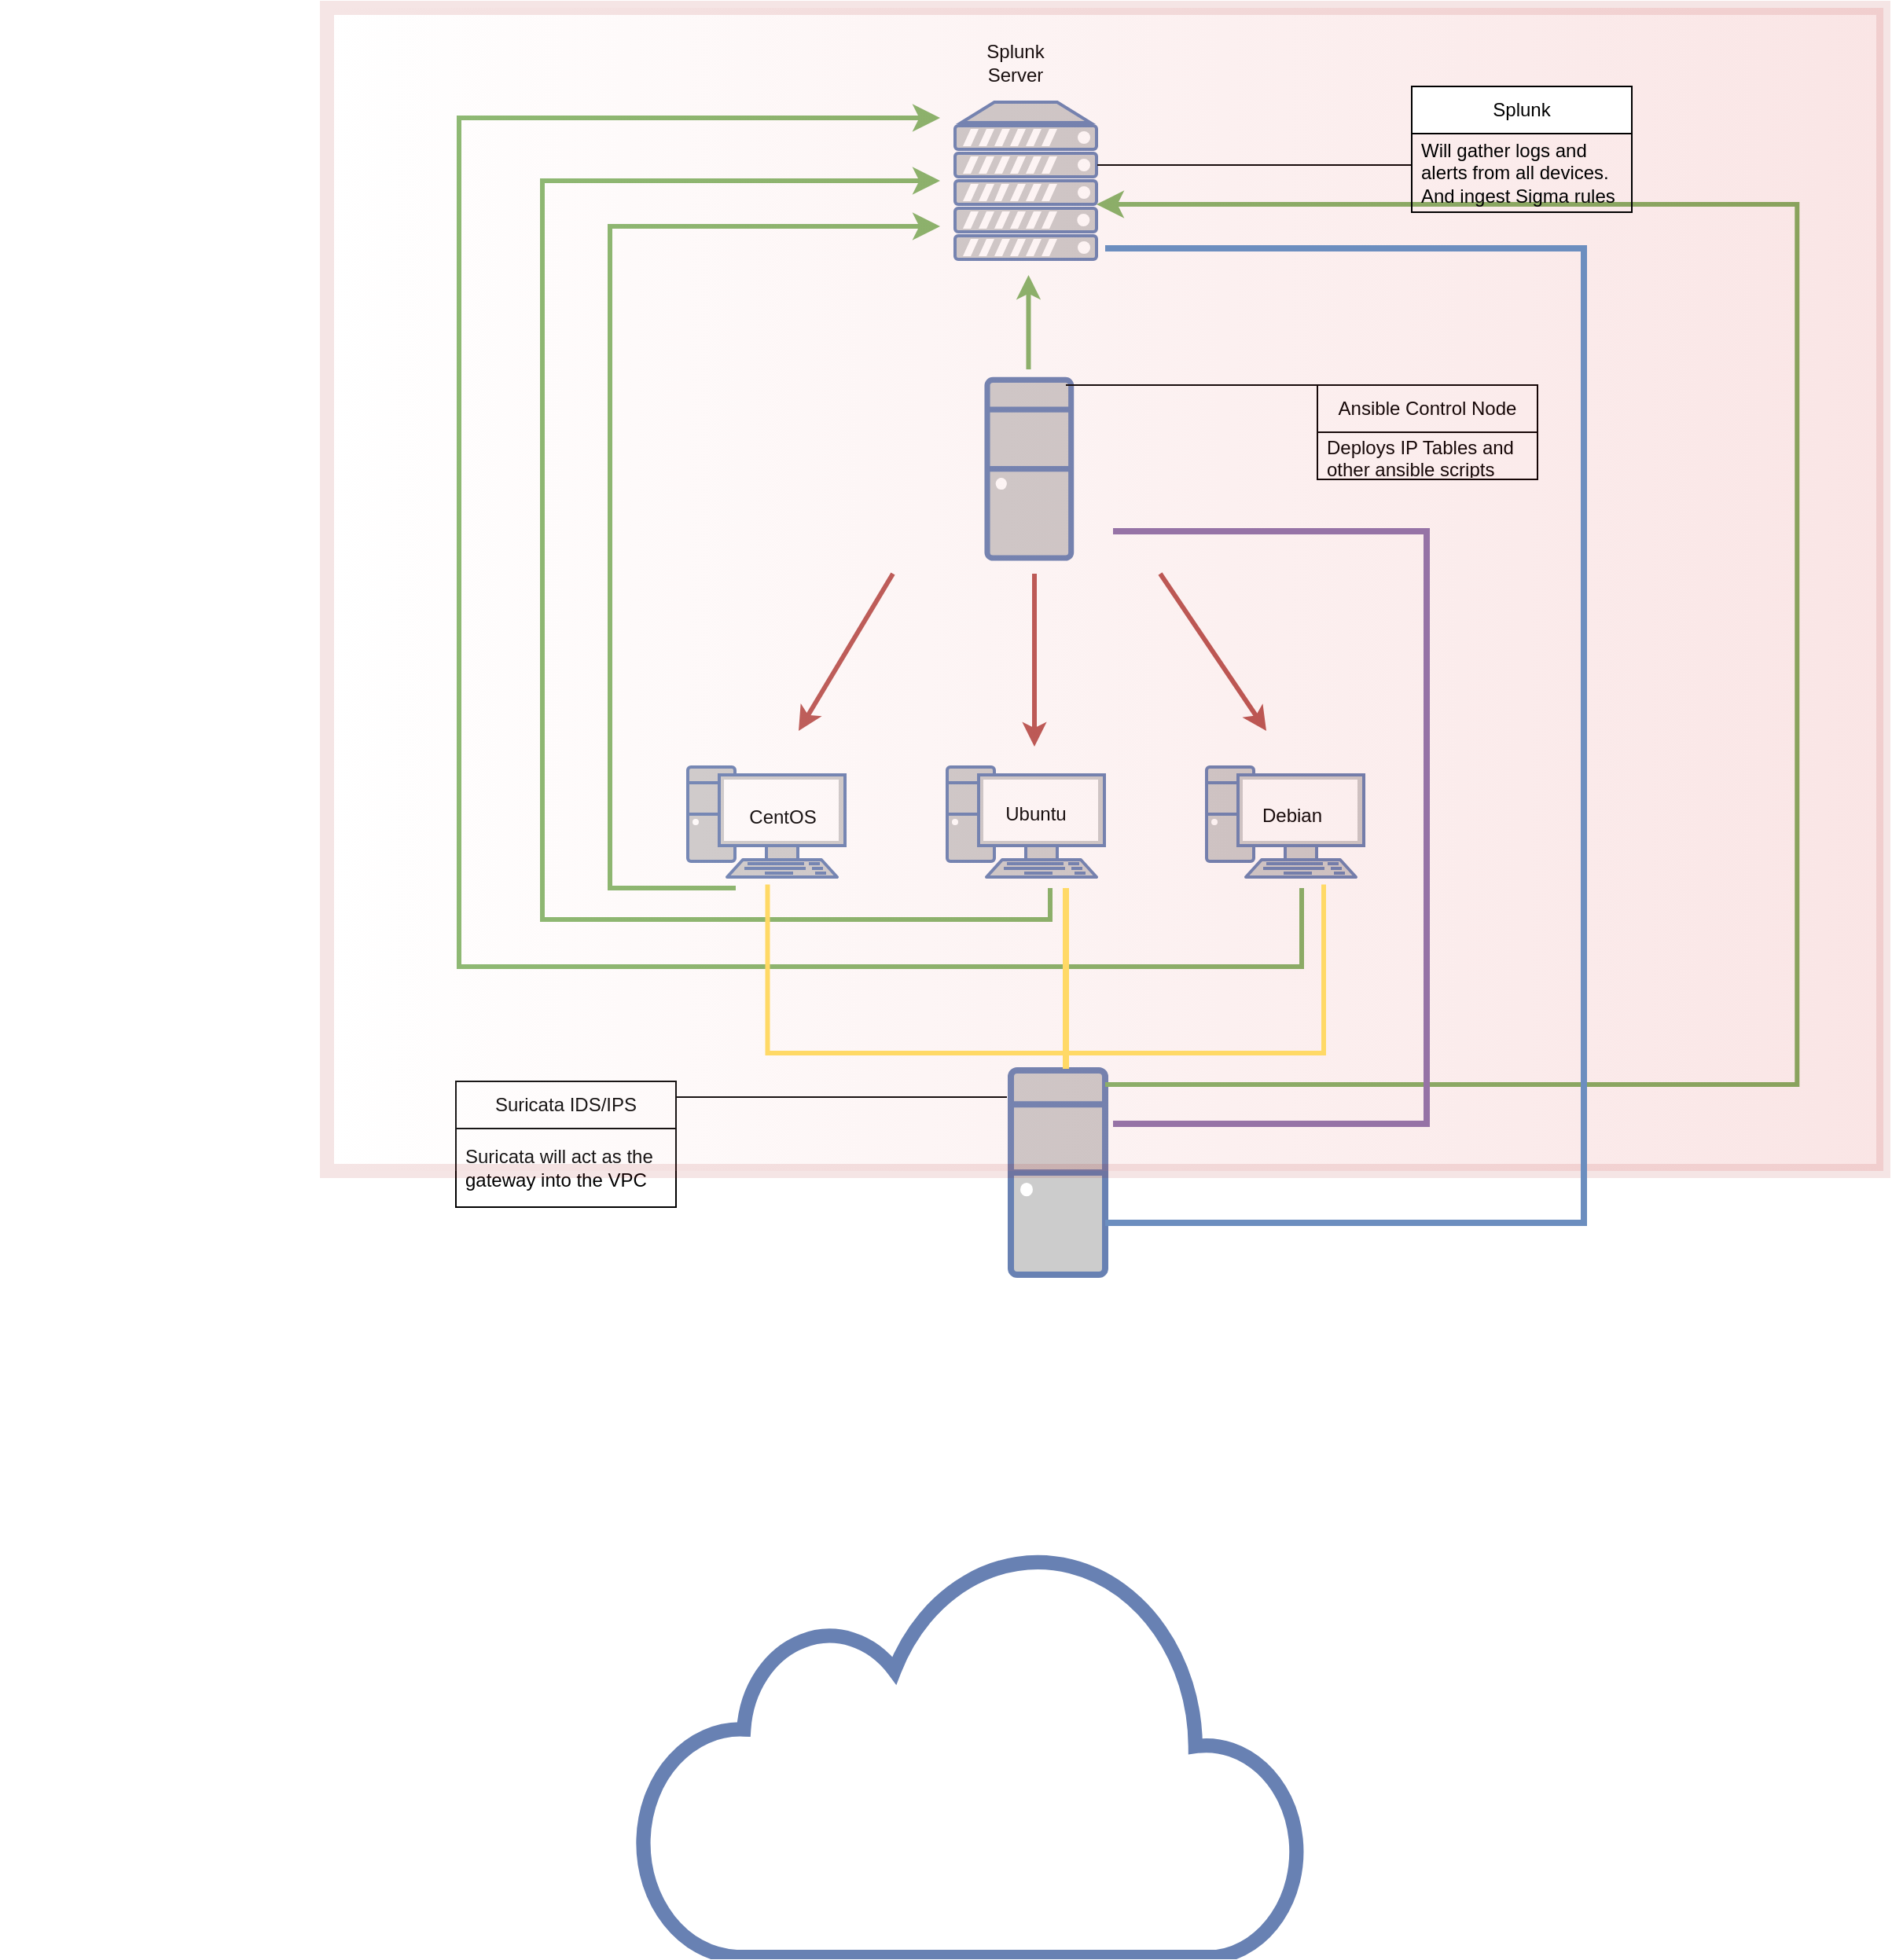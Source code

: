 <mxfile version="20.8.23" type="github">
  <diagram name="Page-1" id="8kLWx7mdblNUVvPbbAvW">
    <mxGraphModel dx="2294" dy="1925" grid="1" gridSize="10" guides="1" tooltips="1" connect="1" arrows="1" fold="1" page="1" pageScale="1" pageWidth="850" pageHeight="1100" background="none" math="0" shadow="0">
      <root>
        <mxCell id="0" />
        <mxCell id="1" parent="0" />
        <mxCell id="D5WEuP7RKEWB0JZD9iPH-8" value="" style="fontColor=#0066CC;verticalAlign=top;verticalLabelPosition=bottom;labelPosition=center;align=center;html=1;outlineConnect=0;fillColor=#CCCCCC;strokeColor=#6881B3;gradientColor=none;gradientDirection=north;strokeWidth=2;shape=mxgraph.networks.server;" parent="1" vertex="1">
          <mxGeometry x="329.5" y="-20" width="90" height="100" as="geometry" />
        </mxCell>
        <mxCell id="D5WEuP7RKEWB0JZD9iPH-9" value="Splunk Server" style="text;strokeColor=none;align=center;fillColor=none;html=1;verticalAlign=middle;whiteSpace=wrap;rounded=0;" parent="1" vertex="1">
          <mxGeometry x="337.5" y="-60" width="60" height="30" as="geometry" />
        </mxCell>
        <mxCell id="D5WEuP7RKEWB0JZD9iPH-10" value="" style="endArrow=classic;html=1;rounded=0;fillColor=#f8cecc;strokeColor=#b85450;strokeWidth=3;gradientColor=#ea6b66;" parent="1" edge="1">
          <mxGeometry relative="1" as="geometry">
            <mxPoint x="290" y="280" as="sourcePoint" />
            <mxPoint x="230" y="380" as="targetPoint" />
          </mxGeometry>
        </mxCell>
        <mxCell id="D5WEuP7RKEWB0JZD9iPH-14" value="" style="endArrow=classic;html=1;rounded=0;fillColor=#f8cecc;strokeColor=#b85450;strokeWidth=3;gradientColor=#ea6b66;" parent="1" edge="1">
          <mxGeometry relative="1" as="geometry">
            <mxPoint x="380" y="280" as="sourcePoint" />
            <mxPoint x="380" y="390" as="targetPoint" />
          </mxGeometry>
        </mxCell>
        <mxCell id="D5WEuP7RKEWB0JZD9iPH-18" value="" style="endArrow=classic;html=1;rounded=0;fillColor=#f8cecc;strokeColor=#b85450;strokeWidth=3;gradientColor=#ea6b66;" parent="1" edge="1">
          <mxGeometry relative="1" as="geometry">
            <mxPoint x="460" y="280" as="sourcePoint" />
            <mxPoint x="527.5" y="380" as="targetPoint" />
          </mxGeometry>
        </mxCell>
        <mxCell id="D5WEuP7RKEWB0JZD9iPH-31" value="" style="edgeStyle=segmentEdgeStyle;endArrow=classic;html=1;rounded=0;endSize=8;startSize=8;fontColor=#000000;strokeWidth=3;fillColor=#d5e8d4;strokeColor=#82b366;" parent="1" edge="1">
          <mxGeometry width="50" height="50" relative="1" as="geometry">
            <mxPoint x="390" y="480" as="sourcePoint" />
            <mxPoint x="320" y="30" as="targetPoint" />
            <Array as="points">
              <mxPoint x="390" y="500" />
              <mxPoint x="67" y="500" />
              <mxPoint x="67" y="30" />
            </Array>
          </mxGeometry>
        </mxCell>
        <mxCell id="D5WEuP7RKEWB0JZD9iPH-33" value="" style="edgeStyle=segmentEdgeStyle;endArrow=classic;html=1;rounded=0;endSize=8;startSize=8;fontColor=#000000;strokeWidth=3;fillColor=#d5e8d4;strokeColor=#82b366;" parent="1" edge="1">
          <mxGeometry width="50" height="50" relative="1" as="geometry">
            <mxPoint x="190" y="480" as="sourcePoint" />
            <mxPoint x="320" y="59" as="targetPoint" />
            <Array as="points">
              <mxPoint x="110" y="480" />
              <mxPoint x="110" y="59" />
            </Array>
          </mxGeometry>
        </mxCell>
        <mxCell id="D5WEuP7RKEWB0JZD9iPH-34" value="" style="edgeStyle=segmentEdgeStyle;endArrow=classic;html=1;rounded=0;endSize=8;startSize=8;fontColor=#000000;strokeWidth=3;fillColor=#d5e8d4;strokeColor=#82b366;" parent="1" edge="1">
          <mxGeometry width="50" height="50" relative="1" as="geometry">
            <mxPoint x="550" y="480" as="sourcePoint" />
            <mxPoint x="320" y="-10" as="targetPoint" />
            <Array as="points">
              <mxPoint x="550" y="510" />
              <mxPoint x="550" y="530" />
              <mxPoint x="14" y="530" />
              <mxPoint x="14" y="-10" />
            </Array>
          </mxGeometry>
        </mxCell>
        <mxCell id="URxYNGc6Y4Ne9e4dtN-q-3" value="" style="endArrow=none;html=1;rounded=0;" edge="1" parent="1">
          <mxGeometry width="50" height="50" relative="1" as="geometry">
            <mxPoint x="420" y="20" as="sourcePoint" />
            <mxPoint x="620" y="20" as="targetPoint" />
          </mxGeometry>
        </mxCell>
        <mxCell id="URxYNGc6Y4Ne9e4dtN-q-11" value="" style="html=1;outlineConnect=0;fillColor=#CCCCCC;strokeColor=#6881B3;gradientColor=none;gradientDirection=north;strokeWidth=2;shape=mxgraph.networks.cloud;fontColor=#ffffff;shadow=0;dashed=1;dashPattern=1 2;opacity=0;" vertex="1" parent="1">
          <mxGeometry x="250" y="280" width="90" height="50" as="geometry" />
        </mxCell>
        <mxCell id="URxYNGc6Y4Ne9e4dtN-q-16" value="" style="html=1;outlineConnect=0;fillColor=#FFFFFF;strokeColor=#6881B3;gradientColor=none;gradientDirection=north;strokeWidth=2;shape=mxgraph.networks.cloud;fontColor=#ffffff;shadow=0;" vertex="1" parent="1">
          <mxGeometry x="130" y="900" width="420" height="260" as="geometry" />
        </mxCell>
        <mxCell id="D5WEuP7RKEWB0JZD9iPH-1" value="" style="fontColor=#0066CC;verticalAlign=top;verticalLabelPosition=bottom;labelPosition=center;align=center;html=1;outlineConnect=0;fillColor=#CCCCCC;strokeColor=#6881B3;gradientColor=none;gradientDirection=north;strokeWidth=2;shape=mxgraph.networks.desktop_pc;" parent="1" vertex="1">
          <mxGeometry x="350.004" y="156.667" width="53.333" height="113.333" as="geometry" />
        </mxCell>
        <mxCell id="r-djEIy74ulVzaPChZWc-24" value="" style="endArrow=classic;html=1;rounded=0;strokeWidth=3;fontColor=#000000;fillColor=#d5e8d4;strokeColor=#82b366;" parent="1" edge="1">
          <mxGeometry width="50" height="50" relative="1" as="geometry">
            <mxPoint x="376.24" y="150" as="sourcePoint" />
            <mxPoint x="376.24" y="90" as="targetPoint" />
          </mxGeometry>
        </mxCell>
        <mxCell id="URxYNGc6Y4Ne9e4dtN-q-21" value="" style="group" vertex="1" connectable="0" parent="1">
          <mxGeometry x="400" y="160" width="300" height="60" as="geometry" />
        </mxCell>
        <mxCell id="D5WEuP7RKEWB0JZD9iPH-22" value="Ansible Control Node" style="swimlane;fontStyle=0;childLayout=stackLayout;horizontal=1;startSize=30;horizontalStack=0;resizeParent=1;resizeParentMax=0;resizeLast=0;collapsible=1;marginBottom=0;whiteSpace=wrap;html=1;" parent="URxYNGc6Y4Ne9e4dtN-q-21" vertex="1">
          <mxGeometry x="160" width="140" height="60" as="geometry" />
        </mxCell>
        <mxCell id="D5WEuP7RKEWB0JZD9iPH-23" value="Deploys IP Tables and other ansible scripts&lt;br&gt;&lt;ul&gt;&lt;li&gt;Logs will be sent to Splunk&lt;/li&gt;&lt;/ul&gt;" style="text;strokeColor=none;fillColor=none;align=left;verticalAlign=middle;spacingLeft=4;spacingRight=4;overflow=hidden;points=[[0,0.5],[1,0.5]];portConstraint=eastwest;rotatable=0;whiteSpace=wrap;html=1;" parent="D5WEuP7RKEWB0JZD9iPH-22" vertex="1">
          <mxGeometry y="30" width="140" height="30" as="geometry" />
        </mxCell>
        <mxCell id="D5WEuP7RKEWB0JZD9iPH-26" value="" style="endArrow=none;html=1;rounded=0;" parent="URxYNGc6Y4Ne9e4dtN-q-21" edge="1">
          <mxGeometry width="50" height="50" relative="1" as="geometry">
            <mxPoint as="sourcePoint" />
            <mxPoint x="180" as="targetPoint" />
          </mxGeometry>
        </mxCell>
        <mxCell id="URxYNGc6Y4Ne9e4dtN-q-19" value="" style="fontColor=#0066CC;verticalAlign=top;verticalLabelPosition=bottom;labelPosition=center;align=center;html=1;outlineConnect=0;fillColor=#CCCCCC;strokeColor=#6881B3;gradientColor=none;gradientDirection=north;strokeWidth=2;shape=mxgraph.networks.desktop_pc;shadow=0;" vertex="1" parent="1">
          <mxGeometry x="365" y="596" width="60" height="130" as="geometry" />
        </mxCell>
        <mxCell id="URxYNGc6Y4Ne9e4dtN-q-26" value="" style="edgeStyle=segmentEdgeStyle;endArrow=classic;html=1;curved=0;rounded=0;endSize=8;startSize=8;fillColor=#d5e8d4;strokeColor=#82b366;strokeWidth=3;" edge="1" parent="1" target="D5WEuP7RKEWB0JZD9iPH-8">
          <mxGeometry width="50" height="50" relative="1" as="geometry">
            <mxPoint x="425" y="605" as="sourcePoint" />
            <mxPoint x="795" y="55" as="targetPoint" />
            <Array as="points">
              <mxPoint x="865.16" y="605" />
              <mxPoint x="865.16" y="45" />
            </Array>
          </mxGeometry>
        </mxCell>
        <mxCell id="URxYNGc6Y4Ne9e4dtN-q-35" value="" style="group" vertex="1" connectable="0" parent="1">
          <mxGeometry x="-278.0" y="603" width="640" height="90" as="geometry" />
        </mxCell>
        <mxCell id="URxYNGc6Y4Ne9e4dtN-q-20" value="" style="group" vertex="1" connectable="0" parent="URxYNGc6Y4Ne9e4dtN-q-35">
          <mxGeometry width="430" height="90" as="geometry" />
        </mxCell>
        <mxCell id="r-djEIy74ulVzaPChZWc-18" value="Suricata IDS/IPS" style="swimlane;fontStyle=0;childLayout=stackLayout;horizontal=1;startSize=30;horizontalStack=0;resizeParent=1;resizeParentMax=0;resizeLast=0;collapsible=1;marginBottom=0;whiteSpace=wrap;html=1;" parent="URxYNGc6Y4Ne9e4dtN-q-20" vertex="1">
          <mxGeometry x="290" width="140" height="80" as="geometry" />
        </mxCell>
        <mxCell id="r-djEIy74ulVzaPChZWc-19" value="Suricata will act as the gateway into the VPC" style="text;strokeColor=none;fillColor=none;align=left;verticalAlign=middle;spacingLeft=4;spacingRight=4;overflow=hidden;points=[[0,0.5],[1,0.5]];portConstraint=eastwest;rotatable=0;whiteSpace=wrap;html=1;" parent="r-djEIy74ulVzaPChZWc-18" vertex="1">
          <mxGeometry y="30" width="140" height="50" as="geometry" />
        </mxCell>
        <mxCell id="r-djEIy74ulVzaPChZWc-22" value="" style="shape=partialRectangle;whiteSpace=wrap;html=1;bottom=0;right=0;fillColor=none;fontColor=#000000;" parent="URxYNGc6Y4Ne9e4dtN-q-35" vertex="1">
          <mxGeometry x="430.0" y="10" width="210" height="10" as="geometry" />
        </mxCell>
        <mxCell id="D5WEuP7RKEWB0JZD9iPH-3" value="" style="fontColor=#0066CC;verticalAlign=top;verticalLabelPosition=bottom;labelPosition=center;align=center;html=1;outlineConnect=0;fillColor=#CCCCCC;strokeColor=#6881B3;gradientColor=none;gradientDirection=north;strokeWidth=2;shape=mxgraph.networks.pc;" parent="1" vertex="1">
          <mxGeometry x="159.5" y="403" width="100" height="70" as="geometry" />
        </mxCell>
        <mxCell id="D5WEuP7RKEWB0JZD9iPH-4" value="" style="fontColor=#0066CC;verticalAlign=top;verticalLabelPosition=bottom;labelPosition=center;align=center;html=1;outlineConnect=0;fillColor=#CCCCCC;strokeColor=#6881B3;gradientColor=none;gradientDirection=north;strokeWidth=2;shape=mxgraph.networks.pc;" parent="1" vertex="1">
          <mxGeometry x="489.5" y="403" width="100" height="70" as="geometry" />
        </mxCell>
        <mxCell id="D5WEuP7RKEWB0JZD9iPH-5" value="" style="fontColor=#0066CC;verticalAlign=top;verticalLabelPosition=bottom;labelPosition=center;align=center;html=1;outlineConnect=0;fillColor=#CCCCCC;strokeColor=#6881B3;gradientColor=none;gradientDirection=north;strokeWidth=2;shape=mxgraph.networks.pc;" parent="1" vertex="1">
          <mxGeometry x="324.5" y="403" width="100" height="70" as="geometry" />
        </mxCell>
        <mxCell id="r-djEIy74ulVzaPChZWc-25" value="CentOS" style="text;strokeColor=none;align=center;fillColor=none;html=1;verticalAlign=middle;whiteSpace=wrap;rounded=0;fontColor=#000000;" parent="1" vertex="1">
          <mxGeometry x="189.5" y="420" width="60" height="30" as="geometry" />
        </mxCell>
        <mxCell id="r-djEIy74ulVzaPChZWc-26" value="Ubuntu" style="text;strokeColor=none;align=center;fillColor=none;html=1;verticalAlign=middle;whiteSpace=wrap;rounded=0;fontColor=#000000;" parent="1" vertex="1">
          <mxGeometry x="351" y="418" width="60" height="30" as="geometry" />
        </mxCell>
        <mxCell id="r-djEIy74ulVzaPChZWc-27" value="Debian" style="text;strokeColor=none;align=center;fillColor=none;html=1;verticalAlign=middle;whiteSpace=wrap;rounded=0;fontColor=#000000;" parent="1" vertex="1">
          <mxGeometry x="513.5" y="419" width="60" height="30" as="geometry" />
        </mxCell>
        <mxCell id="URxYNGc6Y4Ne9e4dtN-q-24" value="" style="verticalLabelPosition=bottom;verticalAlign=top;html=1;shape=mxgraph.basic.rect;fillColor2=none;strokeWidth=9;size=20;indent=5;shadow=0;strokeColor=#990000;fillColor=default;gradientColor=#CC0000;gradientDirection=east;perimeterSpacing=0;opacity=10;" vertex="1" parent="1">
          <mxGeometry x="-70" y="-80" width="990" height="740" as="geometry" />
        </mxCell>
        <mxCell id="URxYNGc6Y4Ne9e4dtN-q-1" value="Splunk" style="swimlane;fontStyle=0;childLayout=stackLayout;horizontal=1;startSize=30;horizontalStack=0;resizeParent=1;resizeParentMax=0;resizeLast=0;collapsible=1;marginBottom=0;whiteSpace=wrap;html=1;" vertex="1" parent="1">
          <mxGeometry x="620" y="-30" width="140" height="80" as="geometry" />
        </mxCell>
        <mxCell id="URxYNGc6Y4Ne9e4dtN-q-2" value="Will gather logs and alerts from all devices. And ingest Sigma rules" style="text;strokeColor=none;fillColor=none;align=left;verticalAlign=middle;spacingLeft=4;spacingRight=4;overflow=hidden;points=[[0,0.5],[1,0.5]];portConstraint=eastwest;rotatable=0;whiteSpace=wrap;html=1;" vertex="1" parent="URxYNGc6Y4Ne9e4dtN-q-1">
          <mxGeometry y="30" width="140" height="50" as="geometry" />
        </mxCell>
        <mxCell id="URxYNGc6Y4Ne9e4dtN-q-30" value="" style="strokeWidth=3;html=1;shape=mxgraph.flowchart.annotation_1;align=left;pointerEvents=1;shadow=0;strokeColor=#FFD966;fillColor=default;gradientColor=none;gradientDirection=east;rotation=-90;" vertex="1" parent="1">
          <mxGeometry x="333.5" y="354.5" width="107.25" height="353.75" as="geometry" />
        </mxCell>
        <mxCell id="URxYNGc6Y4Ne9e4dtN-q-32" value="" style="endArrow=none;html=1;rounded=0;strokeWidth=4;strokeColor=#FFD966;" edge="1" parent="1">
          <mxGeometry relative="1" as="geometry">
            <mxPoint x="400" y="595" as="sourcePoint" />
            <mxPoint x="400" y="480" as="targetPoint" />
          </mxGeometry>
        </mxCell>
        <mxCell id="URxYNGc6Y4Ne9e4dtN-q-33" value="" style="strokeWidth=4;html=1;shape=mxgraph.flowchart.annotation_1;align=left;pointerEvents=1;shadow=0;strokeColor=#9673a6;fillColor=#e1d5e7;gradientDirection=east;flipH=1;" vertex="1" parent="1">
          <mxGeometry x="430" y="253" width="199.5" height="377" as="geometry" />
        </mxCell>
        <mxCell id="URxYNGc6Y4Ne9e4dtN-q-34" value="" style="strokeWidth=4;html=1;shape=mxgraph.flowchart.annotation_1;align=left;pointerEvents=1;shadow=0;strokeColor=#6c8ebf;fillColor=#dae8fc;gradientDirection=east;flipH=1;" vertex="1" parent="1">
          <mxGeometry x="425" y="73" width="304.5" height="620" as="geometry" />
        </mxCell>
      </root>
    </mxGraphModel>
  </diagram>
</mxfile>
